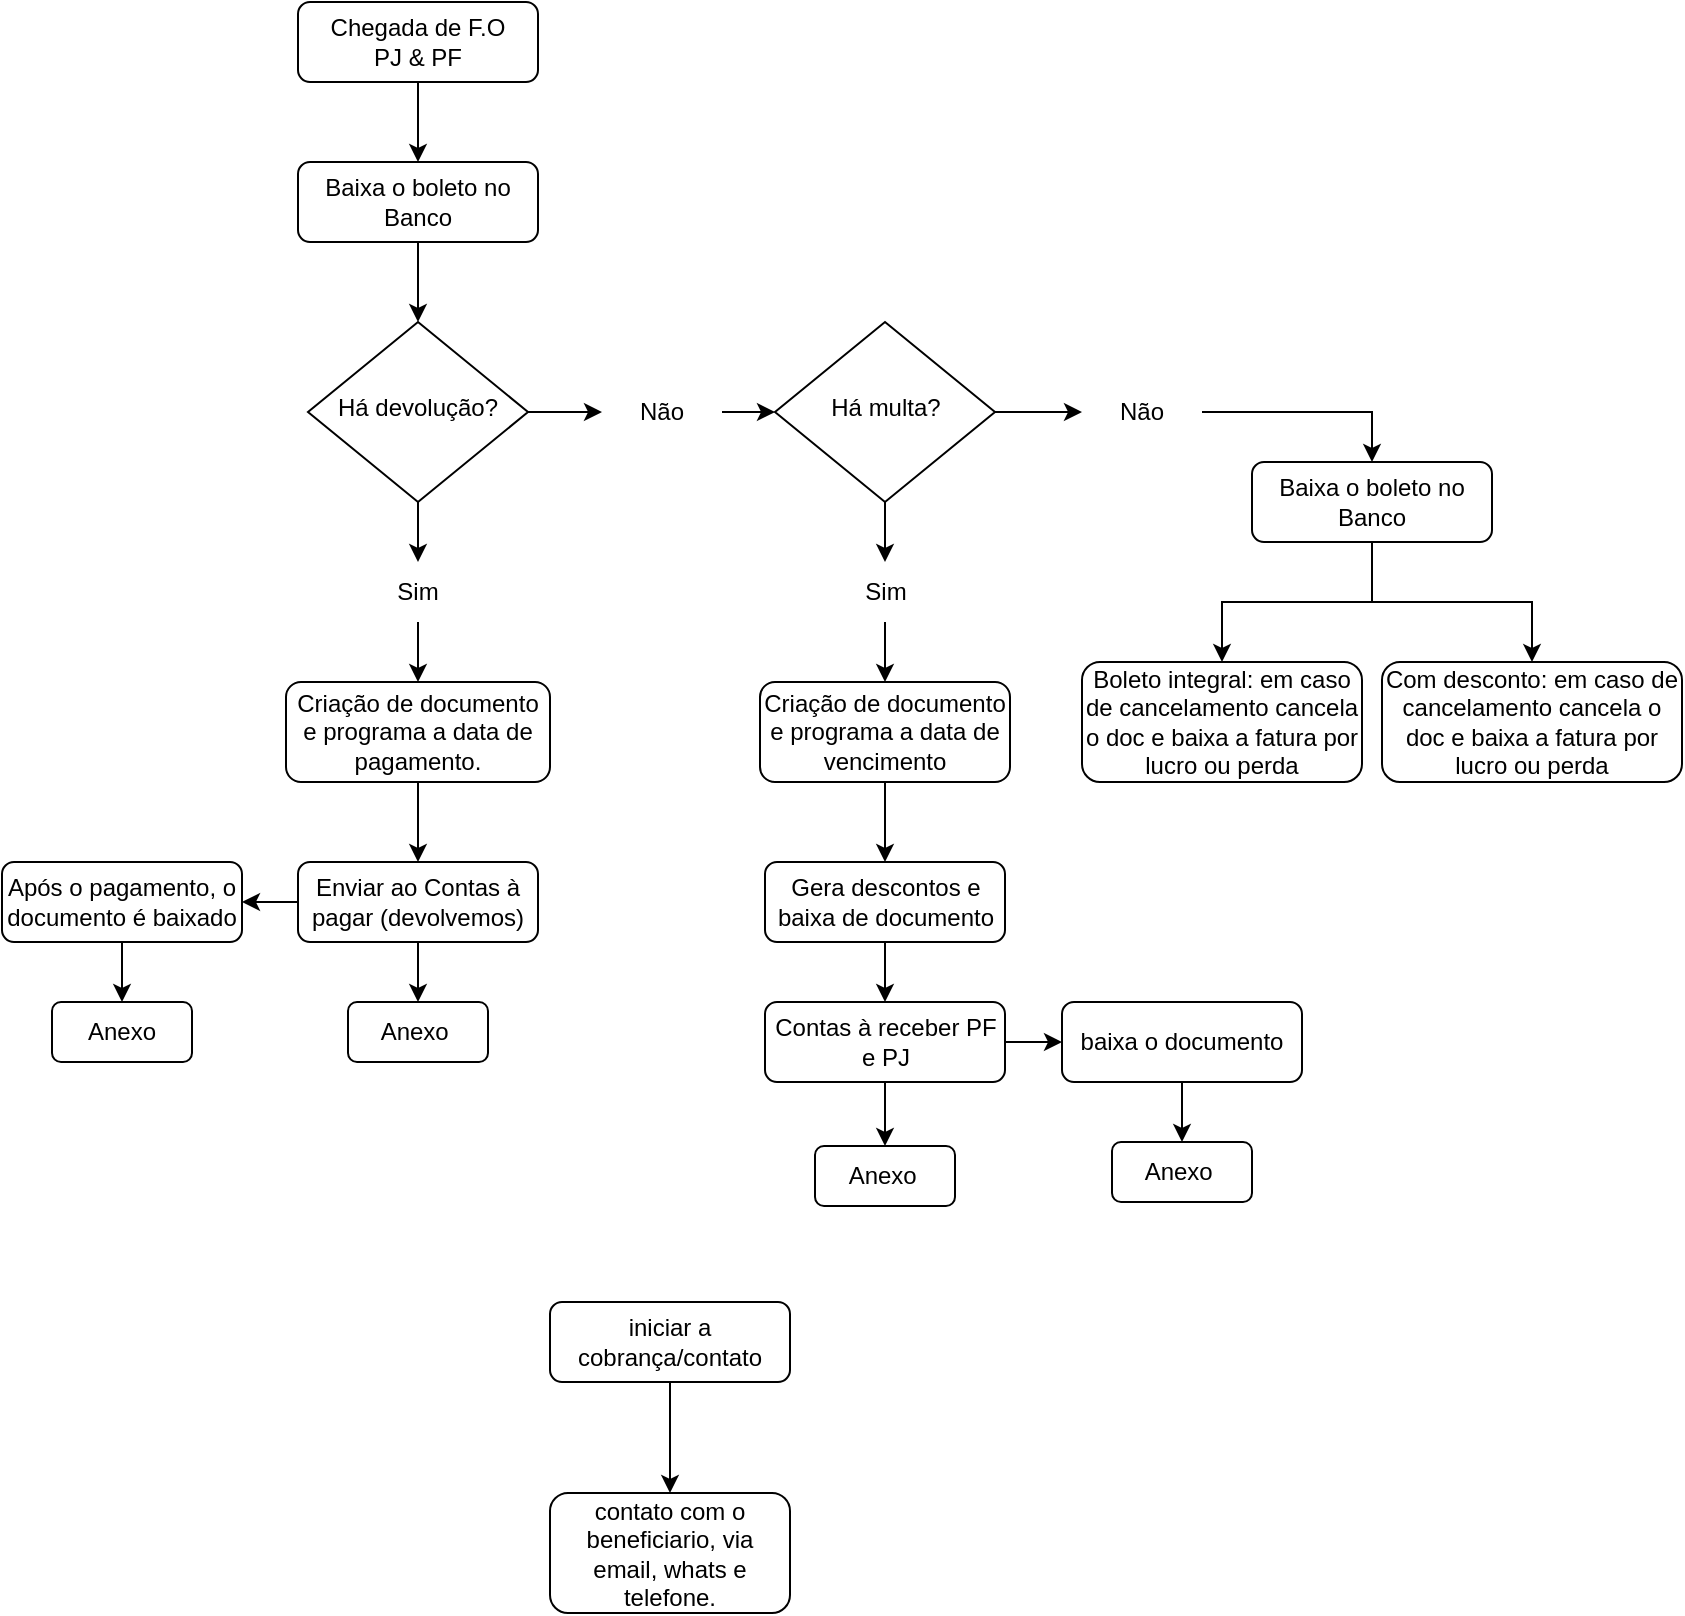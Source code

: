 <mxfile version="22.1.0" type="github">
  <diagram id="C5RBs43oDa-KdzZeNtuy" name="Page-1">
    <mxGraphModel dx="2261" dy="764" grid="1" gridSize="10" guides="1" tooltips="1" connect="1" arrows="1" fold="1" page="1" pageScale="1" pageWidth="827" pageHeight="1169" math="0" shadow="0">
      <root>
        <mxCell id="WIyWlLk6GJQsqaUBKTNV-0" />
        <mxCell id="WIyWlLk6GJQsqaUBKTNV-1" parent="WIyWlLk6GJQsqaUBKTNV-0" />
        <mxCell id="gmkcOeyq3huJtDNITMZC-62" value="" style="edgeStyle=orthogonalEdgeStyle;rounded=0;orthogonalLoop=1;jettySize=auto;html=1;" edge="1" parent="WIyWlLk6GJQsqaUBKTNV-1" source="WIyWlLk6GJQsqaUBKTNV-3" target="gmkcOeyq3huJtDNITMZC-38">
          <mxGeometry relative="1" as="geometry" />
        </mxCell>
        <mxCell id="WIyWlLk6GJQsqaUBKTNV-3" value="Chegada de F.O &lt;br&gt;PJ &amp;amp; PF" style="rounded=1;whiteSpace=wrap;html=1;fontSize=12;glass=0;strokeWidth=1;shadow=0;" parent="WIyWlLk6GJQsqaUBKTNV-1" vertex="1">
          <mxGeometry x="128" y="30" width="120" height="40" as="geometry" />
        </mxCell>
        <mxCell id="gmkcOeyq3huJtDNITMZC-30" value="" style="edgeStyle=orthogonalEdgeStyle;rounded=0;orthogonalLoop=1;jettySize=auto;html=1;" edge="1" parent="WIyWlLk6GJQsqaUBKTNV-1" source="WIyWlLk6GJQsqaUBKTNV-6" target="HIPqE_qxqlqEdpRQY_pM-4">
          <mxGeometry relative="1" as="geometry" />
        </mxCell>
        <mxCell id="gmkcOeyq3huJtDNITMZC-67" value="" style="edgeStyle=orthogonalEdgeStyle;rounded=0;orthogonalLoop=1;jettySize=auto;html=1;" edge="1" parent="WIyWlLk6GJQsqaUBKTNV-1" source="WIyWlLk6GJQsqaUBKTNV-6" target="HIPqE_qxqlqEdpRQY_pM-2">
          <mxGeometry relative="1" as="geometry" />
        </mxCell>
        <mxCell id="WIyWlLk6GJQsqaUBKTNV-6" value="Há devolução?" style="rhombus;whiteSpace=wrap;html=1;shadow=0;fontFamily=Helvetica;fontSize=12;align=center;strokeWidth=1;spacing=6;spacingTop=-4;" parent="WIyWlLk6GJQsqaUBKTNV-1" vertex="1">
          <mxGeometry x="133" y="190" width="110" height="90" as="geometry" />
        </mxCell>
        <mxCell id="gmkcOeyq3huJtDNITMZC-46" value="" style="edgeStyle=orthogonalEdgeStyle;rounded=0;orthogonalLoop=1;jettySize=auto;html=1;" edge="1" parent="WIyWlLk6GJQsqaUBKTNV-1" source="WIyWlLk6GJQsqaUBKTNV-7" target="gmkcOeyq3huJtDNITMZC-45">
          <mxGeometry relative="1" as="geometry" />
        </mxCell>
        <mxCell id="WIyWlLk6GJQsqaUBKTNV-7" value="iniciar a cobrança/contato" style="rounded=1;whiteSpace=wrap;html=1;fontSize=12;glass=0;strokeWidth=1;shadow=0;" parent="WIyWlLk6GJQsqaUBKTNV-1" vertex="1">
          <mxGeometry x="254" y="680" width="120" height="40" as="geometry" />
        </mxCell>
        <mxCell id="gmkcOeyq3huJtDNITMZC-48" value="" style="edgeStyle=orthogonalEdgeStyle;rounded=0;orthogonalLoop=1;jettySize=auto;html=1;" edge="1" parent="WIyWlLk6GJQsqaUBKTNV-1" source="WIyWlLk6GJQsqaUBKTNV-11" target="gmkcOeyq3huJtDNITMZC-47">
          <mxGeometry relative="1" as="geometry" />
        </mxCell>
        <mxCell id="gmkcOeyq3huJtDNITMZC-54" value="" style="edgeStyle=orthogonalEdgeStyle;rounded=0;orthogonalLoop=1;jettySize=auto;html=1;" edge="1" parent="WIyWlLk6GJQsqaUBKTNV-1" source="WIyWlLk6GJQsqaUBKTNV-11" target="gmkcOeyq3huJtDNITMZC-53">
          <mxGeometry relative="1" as="geometry" />
        </mxCell>
        <mxCell id="WIyWlLk6GJQsqaUBKTNV-11" value="Enviar ao Contas à pagar (devolvemos)" style="rounded=1;whiteSpace=wrap;html=1;fontSize=12;glass=0;strokeWidth=1;shadow=0;" parent="WIyWlLk6GJQsqaUBKTNV-1" vertex="1">
          <mxGeometry x="128" y="460" width="120" height="40" as="geometry" />
        </mxCell>
        <mxCell id="gmkcOeyq3huJtDNITMZC-10" value="" style="edgeStyle=orthogonalEdgeStyle;rounded=0;orthogonalLoop=1;jettySize=auto;html=1;" edge="1" parent="WIyWlLk6GJQsqaUBKTNV-1" source="WIyWlLk6GJQsqaUBKTNV-12" target="WIyWlLk6GJQsqaUBKTNV-11">
          <mxGeometry relative="1" as="geometry" />
        </mxCell>
        <mxCell id="WIyWlLk6GJQsqaUBKTNV-12" value="Criação de documento e programa a data de pagamento." style="rounded=1;whiteSpace=wrap;html=1;fontSize=12;glass=0;strokeWidth=1;shadow=0;" parent="WIyWlLk6GJQsqaUBKTNV-1" vertex="1">
          <mxGeometry x="122" y="370" width="132" height="50" as="geometry" />
        </mxCell>
        <mxCell id="gmkcOeyq3huJtDNITMZC-68" value="" style="edgeStyle=orthogonalEdgeStyle;rounded=0;orthogonalLoop=1;jettySize=auto;html=1;" edge="1" parent="WIyWlLk6GJQsqaUBKTNV-1" source="HIPqE_qxqlqEdpRQY_pM-2" target="WIyWlLk6GJQsqaUBKTNV-12">
          <mxGeometry relative="1" as="geometry" />
        </mxCell>
        <mxCell id="HIPqE_qxqlqEdpRQY_pM-2" value="Sim" style="text;html=1;strokeColor=none;fillColor=none;align=center;verticalAlign=middle;whiteSpace=wrap;rounded=0;" parent="WIyWlLk6GJQsqaUBKTNV-1" vertex="1">
          <mxGeometry x="158" y="310" width="60" height="30" as="geometry" />
        </mxCell>
        <mxCell id="gmkcOeyq3huJtDNITMZC-23" value="" style="edgeStyle=orthogonalEdgeStyle;rounded=0;orthogonalLoop=1;jettySize=auto;html=1;" edge="1" parent="WIyWlLk6GJQsqaUBKTNV-1" source="HIPqE_qxqlqEdpRQY_pM-4" target="HIPqE_qxqlqEdpRQY_pM-14">
          <mxGeometry relative="1" as="geometry" />
        </mxCell>
        <mxCell id="HIPqE_qxqlqEdpRQY_pM-4" value="Não" style="text;html=1;strokeColor=none;fillColor=none;align=center;verticalAlign=middle;whiteSpace=wrap;rounded=0;" parent="WIyWlLk6GJQsqaUBKTNV-1" vertex="1">
          <mxGeometry x="280" y="220" width="60" height="30" as="geometry" />
        </mxCell>
        <mxCell id="gmkcOeyq3huJtDNITMZC-32" value="" style="edgeStyle=orthogonalEdgeStyle;rounded=0;orthogonalLoop=1;jettySize=auto;html=1;" edge="1" parent="WIyWlLk6GJQsqaUBKTNV-1" source="HIPqE_qxqlqEdpRQY_pM-14" target="gmkcOeyq3huJtDNITMZC-1">
          <mxGeometry relative="1" as="geometry" />
        </mxCell>
        <mxCell id="gmkcOeyq3huJtDNITMZC-33" value="" style="edgeStyle=orthogonalEdgeStyle;rounded=0;orthogonalLoop=1;jettySize=auto;html=1;" edge="1" parent="WIyWlLk6GJQsqaUBKTNV-1" source="HIPqE_qxqlqEdpRQY_pM-14" target="gmkcOeyq3huJtDNITMZC-25">
          <mxGeometry relative="1" as="geometry" />
        </mxCell>
        <mxCell id="HIPqE_qxqlqEdpRQY_pM-14" value="Há multa?" style="rhombus;whiteSpace=wrap;html=1;shadow=0;fontFamily=Helvetica;fontSize=12;align=center;strokeWidth=1;spacing=6;spacingTop=-4;" parent="WIyWlLk6GJQsqaUBKTNV-1" vertex="1">
          <mxGeometry x="366.5" y="190" width="110" height="90" as="geometry" />
        </mxCell>
        <mxCell id="gmkcOeyq3huJtDNITMZC-34" value="" style="edgeStyle=orthogonalEdgeStyle;rounded=0;orthogonalLoop=1;jettySize=auto;html=1;" edge="1" parent="WIyWlLk6GJQsqaUBKTNV-1" source="HIPqE_qxqlqEdpRQY_pM-15" target="gmkcOeyq3huJtDNITMZC-5">
          <mxGeometry relative="1" as="geometry" />
        </mxCell>
        <mxCell id="HIPqE_qxqlqEdpRQY_pM-15" value="Criação de documento e programa a data de vencimento" style="rounded=1;whiteSpace=wrap;html=1;fontSize=12;glass=0;strokeWidth=1;shadow=0;" parent="WIyWlLk6GJQsqaUBKTNV-1" vertex="1">
          <mxGeometry x="359" y="370" width="125" height="50" as="geometry" />
        </mxCell>
        <mxCell id="gmkcOeyq3huJtDNITMZC-61" value="" style="edgeStyle=orthogonalEdgeStyle;rounded=0;orthogonalLoop=1;jettySize=auto;html=1;" edge="1" parent="WIyWlLk6GJQsqaUBKTNV-1" source="gmkcOeyq3huJtDNITMZC-1" target="gmkcOeyq3huJtDNITMZC-41">
          <mxGeometry relative="1" as="geometry" />
        </mxCell>
        <mxCell id="gmkcOeyq3huJtDNITMZC-1" value="Não" style="text;html=1;strokeColor=none;fillColor=none;align=center;verticalAlign=middle;whiteSpace=wrap;rounded=0;" vertex="1" parent="WIyWlLk6GJQsqaUBKTNV-1">
          <mxGeometry x="520" y="220" width="60" height="30" as="geometry" />
        </mxCell>
        <mxCell id="gmkcOeyq3huJtDNITMZC-81" value="" style="edgeStyle=orthogonalEdgeStyle;rounded=0;orthogonalLoop=1;jettySize=auto;html=1;" edge="1" parent="WIyWlLk6GJQsqaUBKTNV-1" source="gmkcOeyq3huJtDNITMZC-5" target="gmkcOeyq3huJtDNITMZC-35">
          <mxGeometry relative="1" as="geometry" />
        </mxCell>
        <mxCell id="gmkcOeyq3huJtDNITMZC-5" value="Gera descontos e baixa de documento" style="rounded=1;whiteSpace=wrap;html=1;fontSize=12;glass=0;strokeWidth=1;shadow=0;" vertex="1" parent="WIyWlLk6GJQsqaUBKTNV-1">
          <mxGeometry x="361.5" y="460" width="120" height="40" as="geometry" />
        </mxCell>
        <mxCell id="gmkcOeyq3huJtDNITMZC-56" value="" style="edgeStyle=orthogonalEdgeStyle;rounded=0;orthogonalLoop=1;jettySize=auto;html=1;" edge="1" parent="WIyWlLk6GJQsqaUBKTNV-1" source="gmkcOeyq3huJtDNITMZC-35" target="gmkcOeyq3huJtDNITMZC-55">
          <mxGeometry relative="1" as="geometry" />
        </mxCell>
        <mxCell id="gmkcOeyq3huJtDNITMZC-86" value="" style="edgeStyle=orthogonalEdgeStyle;rounded=0;orthogonalLoop=1;jettySize=auto;html=1;" edge="1" parent="WIyWlLk6GJQsqaUBKTNV-1" source="gmkcOeyq3huJtDNITMZC-35" target="gmkcOeyq3huJtDNITMZC-71">
          <mxGeometry relative="1" as="geometry" />
        </mxCell>
        <mxCell id="gmkcOeyq3huJtDNITMZC-35" value="Contas à receber PF e PJ" style="rounded=1;whiteSpace=wrap;html=1;fontSize=12;glass=0;strokeWidth=1;shadow=0;" vertex="1" parent="WIyWlLk6GJQsqaUBKTNV-1">
          <mxGeometry x="361.5" y="530" width="120" height="40" as="geometry" />
        </mxCell>
        <mxCell id="gmkcOeyq3huJtDNITMZC-66" value="" style="edgeStyle=orthogonalEdgeStyle;rounded=0;orthogonalLoop=1;jettySize=auto;html=1;" edge="1" parent="WIyWlLk6GJQsqaUBKTNV-1" source="gmkcOeyq3huJtDNITMZC-38" target="WIyWlLk6GJQsqaUBKTNV-6">
          <mxGeometry relative="1" as="geometry" />
        </mxCell>
        <mxCell id="gmkcOeyq3huJtDNITMZC-38" value="Baixa o boleto no Banco" style="rounded=1;whiteSpace=wrap;html=1;fontSize=12;glass=0;strokeWidth=1;shadow=0;" vertex="1" parent="WIyWlLk6GJQsqaUBKTNV-1">
          <mxGeometry x="128" y="110" width="120" height="40" as="geometry" />
        </mxCell>
        <mxCell id="gmkcOeyq3huJtDNITMZC-90" value="" style="edgeStyle=orthogonalEdgeStyle;rounded=0;orthogonalLoop=1;jettySize=auto;html=1;" edge="1" parent="WIyWlLk6GJQsqaUBKTNV-1" source="gmkcOeyq3huJtDNITMZC-41" target="gmkcOeyq3huJtDNITMZC-43">
          <mxGeometry relative="1" as="geometry" />
        </mxCell>
        <mxCell id="gmkcOeyq3huJtDNITMZC-91" value="" style="edgeStyle=orthogonalEdgeStyle;rounded=0;orthogonalLoop=1;jettySize=auto;html=1;" edge="1" parent="WIyWlLk6GJQsqaUBKTNV-1" source="gmkcOeyq3huJtDNITMZC-41" target="gmkcOeyq3huJtDNITMZC-42">
          <mxGeometry relative="1" as="geometry" />
        </mxCell>
        <mxCell id="gmkcOeyq3huJtDNITMZC-41" value="Baixa o boleto no Banco" style="rounded=1;whiteSpace=wrap;html=1;fontSize=12;glass=0;strokeWidth=1;shadow=0;" vertex="1" parent="WIyWlLk6GJQsqaUBKTNV-1">
          <mxGeometry x="605" y="260" width="120" height="40" as="geometry" />
        </mxCell>
        <mxCell id="gmkcOeyq3huJtDNITMZC-42" value="Boleto integral: em caso de cancelamento cancela o doc e baixa a fatura por lucro ou perda" style="rounded=1;whiteSpace=wrap;html=1;fontSize=12;glass=0;strokeWidth=1;shadow=0;" vertex="1" parent="WIyWlLk6GJQsqaUBKTNV-1">
          <mxGeometry x="520" y="360" width="140" height="60" as="geometry" />
        </mxCell>
        <mxCell id="gmkcOeyq3huJtDNITMZC-43" value="Com desconto: em caso de cancelamento cancela o doc e baixa a fatura por lucro ou perda" style="rounded=1;whiteSpace=wrap;html=1;fontSize=12;glass=0;strokeWidth=1;shadow=0;" vertex="1" parent="WIyWlLk6GJQsqaUBKTNV-1">
          <mxGeometry x="670" y="360" width="150" height="60" as="geometry" />
        </mxCell>
        <mxCell id="gmkcOeyq3huJtDNITMZC-45" value="contato com o beneficiario, via email, whats e telefone." style="rounded=1;whiteSpace=wrap;html=1;glass=0;strokeWidth=1;shadow=0;" vertex="1" parent="WIyWlLk6GJQsqaUBKTNV-1">
          <mxGeometry x="254" y="775.5" width="120" height="60" as="geometry" />
        </mxCell>
        <mxCell id="gmkcOeyq3huJtDNITMZC-47" value="Anexo&amp;nbsp;" style="rounded=1;whiteSpace=wrap;html=1;fontSize=12;glass=0;strokeWidth=1;shadow=0;" vertex="1" parent="WIyWlLk6GJQsqaUBKTNV-1">
          <mxGeometry x="153" y="530" width="70" height="30" as="geometry" />
        </mxCell>
        <mxCell id="gmkcOeyq3huJtDNITMZC-60" value="" style="edgeStyle=orthogonalEdgeStyle;rounded=0;orthogonalLoop=1;jettySize=auto;html=1;" edge="1" parent="WIyWlLk6GJQsqaUBKTNV-1" source="gmkcOeyq3huJtDNITMZC-53" target="gmkcOeyq3huJtDNITMZC-59">
          <mxGeometry relative="1" as="geometry" />
        </mxCell>
        <mxCell id="gmkcOeyq3huJtDNITMZC-53" value="Após o pagamento, o documento é baixado" style="whiteSpace=wrap;html=1;rounded=1;glass=0;strokeWidth=1;shadow=0;" vertex="1" parent="WIyWlLk6GJQsqaUBKTNV-1">
          <mxGeometry x="-20" y="460" width="120" height="40" as="geometry" />
        </mxCell>
        <mxCell id="gmkcOeyq3huJtDNITMZC-74" value="" style="edgeStyle=orthogonalEdgeStyle;rounded=0;orthogonalLoop=1;jettySize=auto;html=1;" edge="1" parent="WIyWlLk6GJQsqaUBKTNV-1" source="gmkcOeyq3huJtDNITMZC-55" target="gmkcOeyq3huJtDNITMZC-72">
          <mxGeometry relative="1" as="geometry" />
        </mxCell>
        <mxCell id="gmkcOeyq3huJtDNITMZC-55" value="baixa o documento" style="rounded=1;whiteSpace=wrap;html=1;fontSize=12;glass=0;strokeWidth=1;shadow=0;" vertex="1" parent="WIyWlLk6GJQsqaUBKTNV-1">
          <mxGeometry x="510" y="530" width="120" height="40" as="geometry" />
        </mxCell>
        <mxCell id="gmkcOeyq3huJtDNITMZC-59" value="Anexo" style="whiteSpace=wrap;html=1;rounded=1;glass=0;strokeWidth=1;shadow=0;" vertex="1" parent="WIyWlLk6GJQsqaUBKTNV-1">
          <mxGeometry x="5" y="530" width="70" height="30" as="geometry" />
        </mxCell>
        <mxCell id="gmkcOeyq3huJtDNITMZC-64" value="" style="edgeStyle=orthogonalEdgeStyle;rounded=0;orthogonalLoop=1;jettySize=auto;html=1;" edge="1" parent="WIyWlLk6GJQsqaUBKTNV-1" source="gmkcOeyq3huJtDNITMZC-25" target="HIPqE_qxqlqEdpRQY_pM-15">
          <mxGeometry relative="1" as="geometry" />
        </mxCell>
        <mxCell id="gmkcOeyq3huJtDNITMZC-25" value="Sim" style="text;html=1;strokeColor=none;fillColor=none;align=center;verticalAlign=middle;whiteSpace=wrap;rounded=0;" vertex="1" parent="WIyWlLk6GJQsqaUBKTNV-1">
          <mxGeometry x="391.5" y="310" width="60" height="30" as="geometry" />
        </mxCell>
        <mxCell id="gmkcOeyq3huJtDNITMZC-71" value="Anexo&amp;nbsp;" style="rounded=1;whiteSpace=wrap;html=1;fontSize=12;glass=0;strokeWidth=1;shadow=0;" vertex="1" parent="WIyWlLk6GJQsqaUBKTNV-1">
          <mxGeometry x="386.5" y="602" width="70" height="30" as="geometry" />
        </mxCell>
        <mxCell id="gmkcOeyq3huJtDNITMZC-72" value="Anexo&amp;nbsp;" style="rounded=1;whiteSpace=wrap;html=1;fontSize=12;glass=0;strokeWidth=1;shadow=0;" vertex="1" parent="WIyWlLk6GJQsqaUBKTNV-1">
          <mxGeometry x="535" y="600" width="70" height="30" as="geometry" />
        </mxCell>
      </root>
    </mxGraphModel>
  </diagram>
</mxfile>
